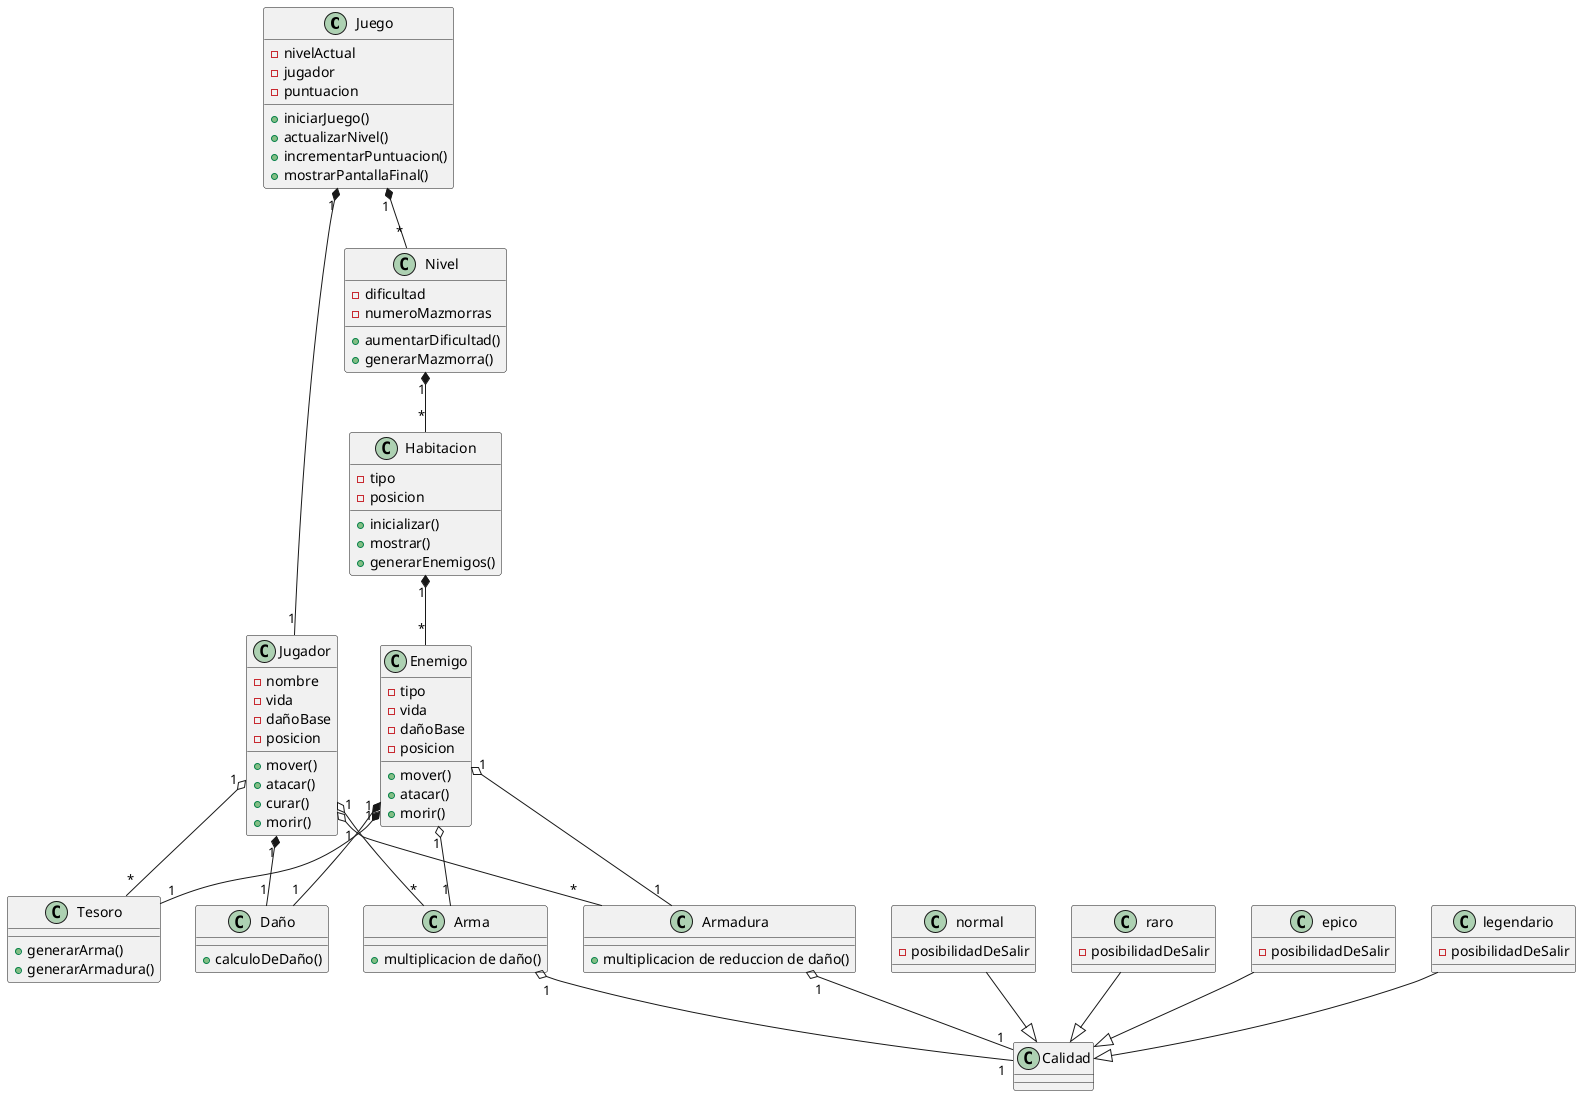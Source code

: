 @startuml dungeon_crawler

class Juego {
    -nivelActual
    -jugador
    -puntuacion
    +iniciarJuego()
    +actualizarNivel()
    +incrementarPuntuacion()
    +mostrarPantallaFinal()
}

class Nivel {
    -dificultad
    -numeroMazmorras
    +aumentarDificultad()
    +generarMazmorra()
}

class Jugador {
    -nombre
    -vida
    -dañoBase
    -posicion
    +mover()
    +atacar()
    +curar()
    +morir()
}


class Habitacion {
    -tipo
    -posicion
    +inicializar()
    +mostrar()
    +generarEnemigos()
}

class Enemigo {
    -tipo
    -vida
    -dañoBase
    -posicion
    +mover()
    +atacar()
    +morir()
}

class Arma{
    +multiplicacion de daño()
}
class Armadura{
    +multiplicacion de reduccion de daño()
}
class Tesoro{
    +generarArma()
    +generarArmadura()
}
class Calidad
class Daño{
    +calculoDeDaño()
}
class normal{
    -posibilidadDeSalir
}
class raro{
    -posibilidadDeSalir
}
class epico{
    -posibilidadDeSalir
}
class legendario{
    -posibilidadDeSalir
}


Juego "1" *-- "*" Nivel
Juego "1" *-- "1" Jugador

Nivel "1" *-- "*" Habitacion

Habitacion "1" *-- "*" Enemigo

Jugador "1" o-- "*" Arma
Jugador "1" o-- "*" Armadura
Jugador "1" o-- "*" Tesoro
Jugador "1" *-- "1" Daño

Enemigo "1" o-- "1" Arma
Enemigo "1" o-- "1" Armadura
Enemigo "1" *-- "1" Tesoro
Enemigo "1" *-- "1" Daño

Arma "1" o-- "1" Calidad
Armadura "1" o-- "1" Calidad

normal --|> Calidad
raro --|> Calidad
epico --|> Calidad
legendario --|> Calidad
@enduml
